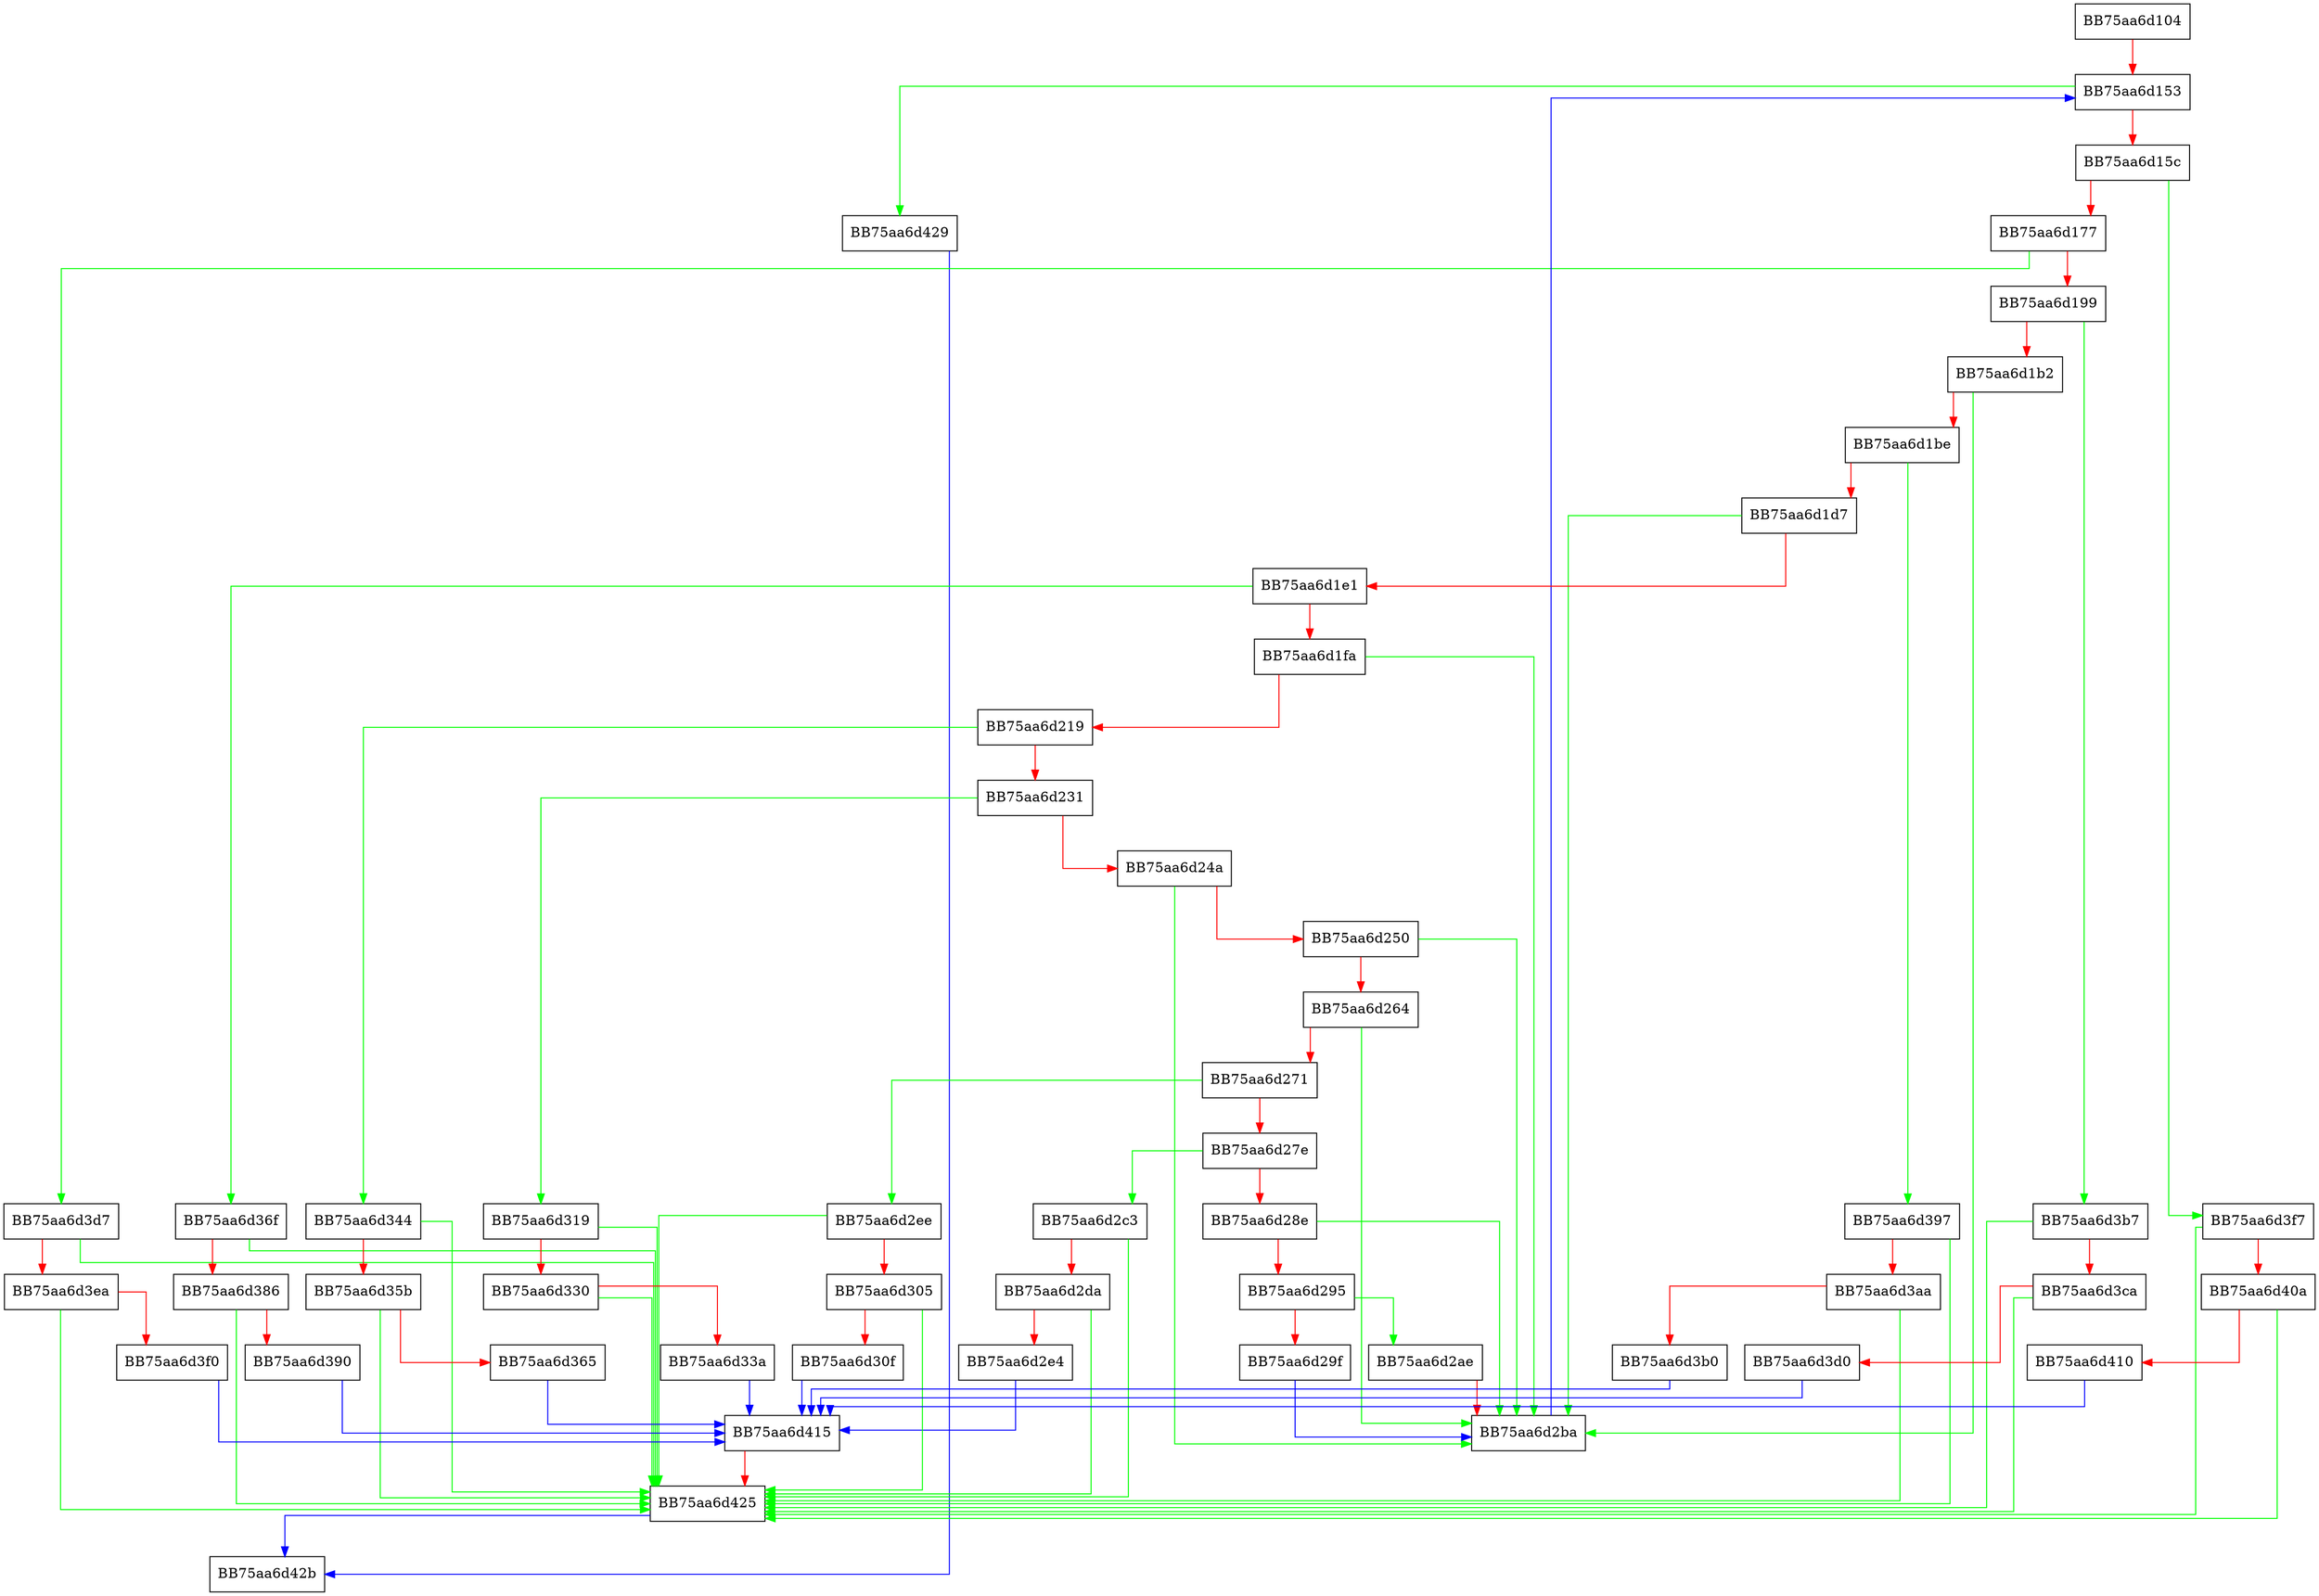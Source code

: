 digraph getResTableEntry {
  node [shape="box"];
  graph [splines=ortho];
  BB75aa6d104 -> BB75aa6d153 [color="red"];
  BB75aa6d153 -> BB75aa6d429 [color="green"];
  BB75aa6d153 -> BB75aa6d15c [color="red"];
  BB75aa6d15c -> BB75aa6d3f7 [color="green"];
  BB75aa6d15c -> BB75aa6d177 [color="red"];
  BB75aa6d177 -> BB75aa6d3d7 [color="green"];
  BB75aa6d177 -> BB75aa6d199 [color="red"];
  BB75aa6d199 -> BB75aa6d3b7 [color="green"];
  BB75aa6d199 -> BB75aa6d1b2 [color="red"];
  BB75aa6d1b2 -> BB75aa6d2ba [color="green"];
  BB75aa6d1b2 -> BB75aa6d1be [color="red"];
  BB75aa6d1be -> BB75aa6d397 [color="green"];
  BB75aa6d1be -> BB75aa6d1d7 [color="red"];
  BB75aa6d1d7 -> BB75aa6d2ba [color="green"];
  BB75aa6d1d7 -> BB75aa6d1e1 [color="red"];
  BB75aa6d1e1 -> BB75aa6d36f [color="green"];
  BB75aa6d1e1 -> BB75aa6d1fa [color="red"];
  BB75aa6d1fa -> BB75aa6d2ba [color="green"];
  BB75aa6d1fa -> BB75aa6d219 [color="red"];
  BB75aa6d219 -> BB75aa6d344 [color="green"];
  BB75aa6d219 -> BB75aa6d231 [color="red"];
  BB75aa6d231 -> BB75aa6d319 [color="green"];
  BB75aa6d231 -> BB75aa6d24a [color="red"];
  BB75aa6d24a -> BB75aa6d2ba [color="green"];
  BB75aa6d24a -> BB75aa6d250 [color="red"];
  BB75aa6d250 -> BB75aa6d2ba [color="green"];
  BB75aa6d250 -> BB75aa6d264 [color="red"];
  BB75aa6d264 -> BB75aa6d2ba [color="green"];
  BB75aa6d264 -> BB75aa6d271 [color="red"];
  BB75aa6d271 -> BB75aa6d2ee [color="green"];
  BB75aa6d271 -> BB75aa6d27e [color="red"];
  BB75aa6d27e -> BB75aa6d2c3 [color="green"];
  BB75aa6d27e -> BB75aa6d28e [color="red"];
  BB75aa6d28e -> BB75aa6d2ba [color="green"];
  BB75aa6d28e -> BB75aa6d295 [color="red"];
  BB75aa6d295 -> BB75aa6d2ae [color="green"];
  BB75aa6d295 -> BB75aa6d29f [color="red"];
  BB75aa6d29f -> BB75aa6d2ba [color="blue"];
  BB75aa6d2ae -> BB75aa6d2ba [color="red"];
  BB75aa6d2ba -> BB75aa6d153 [color="blue"];
  BB75aa6d2c3 -> BB75aa6d425 [color="green"];
  BB75aa6d2c3 -> BB75aa6d2da [color="red"];
  BB75aa6d2da -> BB75aa6d425 [color="green"];
  BB75aa6d2da -> BB75aa6d2e4 [color="red"];
  BB75aa6d2e4 -> BB75aa6d415 [color="blue"];
  BB75aa6d2ee -> BB75aa6d425 [color="green"];
  BB75aa6d2ee -> BB75aa6d305 [color="red"];
  BB75aa6d305 -> BB75aa6d425 [color="green"];
  BB75aa6d305 -> BB75aa6d30f [color="red"];
  BB75aa6d30f -> BB75aa6d415 [color="blue"];
  BB75aa6d319 -> BB75aa6d425 [color="green"];
  BB75aa6d319 -> BB75aa6d330 [color="red"];
  BB75aa6d330 -> BB75aa6d425 [color="green"];
  BB75aa6d330 -> BB75aa6d33a [color="red"];
  BB75aa6d33a -> BB75aa6d415 [color="blue"];
  BB75aa6d344 -> BB75aa6d425 [color="green"];
  BB75aa6d344 -> BB75aa6d35b [color="red"];
  BB75aa6d35b -> BB75aa6d425 [color="green"];
  BB75aa6d35b -> BB75aa6d365 [color="red"];
  BB75aa6d365 -> BB75aa6d415 [color="blue"];
  BB75aa6d36f -> BB75aa6d425 [color="green"];
  BB75aa6d36f -> BB75aa6d386 [color="red"];
  BB75aa6d386 -> BB75aa6d425 [color="green"];
  BB75aa6d386 -> BB75aa6d390 [color="red"];
  BB75aa6d390 -> BB75aa6d415 [color="blue"];
  BB75aa6d397 -> BB75aa6d425 [color="green"];
  BB75aa6d397 -> BB75aa6d3aa [color="red"];
  BB75aa6d3aa -> BB75aa6d425 [color="green"];
  BB75aa6d3aa -> BB75aa6d3b0 [color="red"];
  BB75aa6d3b0 -> BB75aa6d415 [color="blue"];
  BB75aa6d3b7 -> BB75aa6d425 [color="green"];
  BB75aa6d3b7 -> BB75aa6d3ca [color="red"];
  BB75aa6d3ca -> BB75aa6d425 [color="green"];
  BB75aa6d3ca -> BB75aa6d3d0 [color="red"];
  BB75aa6d3d0 -> BB75aa6d415 [color="blue"];
  BB75aa6d3d7 -> BB75aa6d425 [color="green"];
  BB75aa6d3d7 -> BB75aa6d3ea [color="red"];
  BB75aa6d3ea -> BB75aa6d425 [color="green"];
  BB75aa6d3ea -> BB75aa6d3f0 [color="red"];
  BB75aa6d3f0 -> BB75aa6d415 [color="blue"];
  BB75aa6d3f7 -> BB75aa6d425 [color="green"];
  BB75aa6d3f7 -> BB75aa6d40a [color="red"];
  BB75aa6d40a -> BB75aa6d425 [color="green"];
  BB75aa6d40a -> BB75aa6d410 [color="red"];
  BB75aa6d410 -> BB75aa6d415 [color="blue"];
  BB75aa6d415 -> BB75aa6d425 [color="red"];
  BB75aa6d425 -> BB75aa6d42b [color="blue"];
  BB75aa6d429 -> BB75aa6d42b [color="blue"];
}